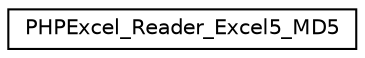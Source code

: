 digraph "Иерархия классов. Графический вид."
{
  edge [fontname="Helvetica",fontsize="10",labelfontname="Helvetica",labelfontsize="10"];
  node [fontname="Helvetica",fontsize="10",shape=record];
  rankdir="LR";
  Node0 [label="PHPExcel_Reader_Excel5_MD5",height=0.2,width=0.4,color="black", fillcolor="white", style="filled",URL="$class_p_h_p_excel___reader___excel5___m_d5.html"];
}
